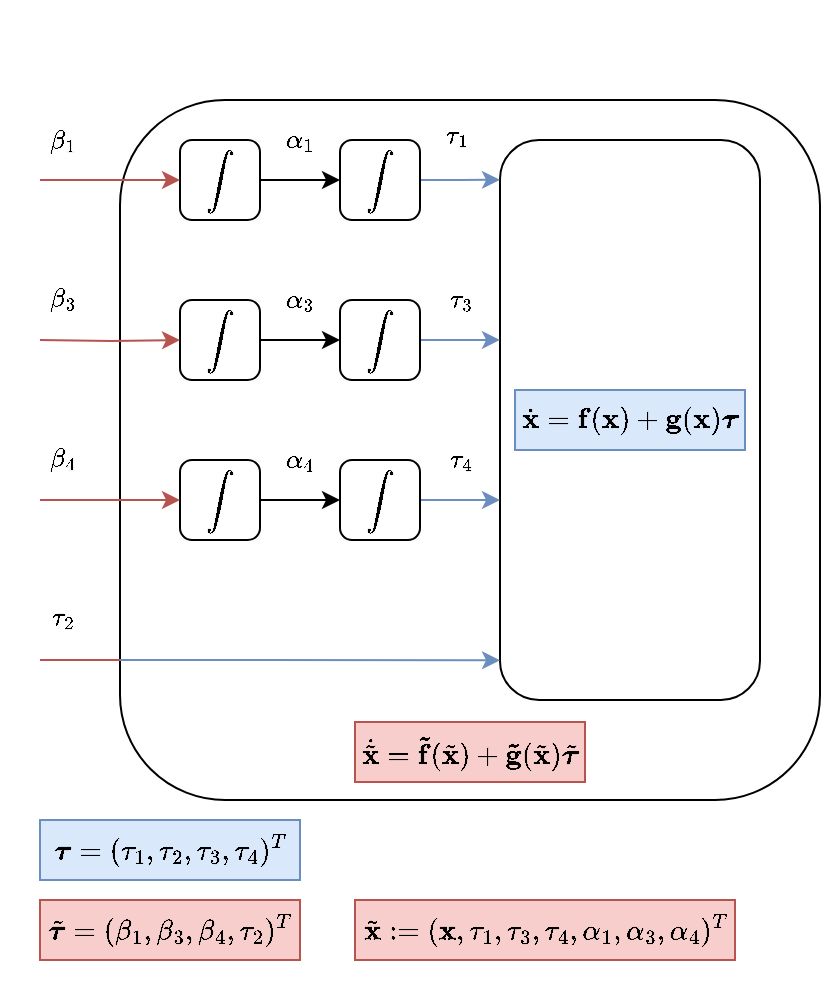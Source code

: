 <mxfile version="20.2.3" type="device"><diagram id="X75dKpjNThGIN0oSvRq_" name="Seite-1"><mxGraphModel dx="1093" dy="563" grid="1" gridSize="10" guides="1" tooltips="1" connect="1" arrows="1" fold="1" page="1" pageScale="1" pageWidth="280" pageHeight="250" math="1" shadow="0"><root><mxCell id="0"/><mxCell id="1" parent="0"/><mxCell id="jMXwviQA8mTx2cAjf-Pa-30" value="" style="rounded=1;whiteSpace=wrap;html=1;" parent="1" vertex="1"><mxGeometry x="-150" y="40" width="350" height="350" as="geometry"/></mxCell><mxCell id="wDqvZq8XtzxeFZ9dPg7q-1" value="" style="rounded=1;whiteSpace=wrap;html=1;" parent="1" vertex="1"><mxGeometry x="40" y="60" width="130" height="280" as="geometry"/></mxCell><mxCell id="jMXwviQA8mTx2cAjf-Pa-8" style="edgeStyle=orthogonalEdgeStyle;rounded=0;orthogonalLoop=1;jettySize=auto;html=1;entryX=0;entryY=0.071;entryDx=0;entryDy=0;entryPerimeter=0;fillColor=#dae8fc;strokeColor=#6c8ebf;" parent="1" source="wDqvZq8XtzxeFZ9dPg7q-4" target="wDqvZq8XtzxeFZ9dPg7q-1" edge="1"><mxGeometry relative="1" as="geometry"><mxPoint x="30.0" y="80" as="targetPoint"/></mxGeometry></mxCell><mxCell id="wDqvZq8XtzxeFZ9dPg7q-4" value="$$\int$$" style="rounded=1;whiteSpace=wrap;html=1;" parent="1" vertex="1"><mxGeometry x="-40" y="60" width="40" height="40" as="geometry"/></mxCell><mxCell id="wDqvZq8XtzxeFZ9dPg7q-10" value="" style="endArrow=classic;html=1;rounded=0;entryX=0;entryY=0.929;entryDx=0;entryDy=0;entryPerimeter=0;fillColor=#dae8fc;strokeColor=#6c8ebf;" parent="1" target="wDqvZq8XtzxeFZ9dPg7q-1" edge="1"><mxGeometry width="50" height="50" relative="1" as="geometry"><mxPoint x="-190" y="320" as="sourcePoint"/><mxPoint x="30" y="320" as="targetPoint"/></mxGeometry></mxCell><mxCell id="jMXwviQA8mTx2cAjf-Pa-9" style="edgeStyle=orthogonalEdgeStyle;rounded=0;orthogonalLoop=1;jettySize=auto;html=1;entryX=0;entryY=0.357;entryDx=0;entryDy=0;entryPerimeter=0;fillColor=#dae8fc;strokeColor=#6c8ebf;" parent="1" source="jMXwviQA8mTx2cAjf-Pa-2" target="wDqvZq8XtzxeFZ9dPg7q-1" edge="1"><mxGeometry relative="1" as="geometry"/></mxCell><mxCell id="jMXwviQA8mTx2cAjf-Pa-2" value="$$\int$$" style="rounded=1;whiteSpace=wrap;html=1;" parent="1" vertex="1"><mxGeometry x="-40" y="140" width="40" height="40" as="geometry"/></mxCell><mxCell id="jMXwviQA8mTx2cAjf-Pa-11" style="edgeStyle=orthogonalEdgeStyle;rounded=0;orthogonalLoop=1;jettySize=auto;html=1;entryX=0;entryY=0.643;entryDx=0;entryDy=0;entryPerimeter=0;fillColor=#dae8fc;strokeColor=#6c8ebf;" parent="1" source="jMXwviQA8mTx2cAjf-Pa-3" target="wDqvZq8XtzxeFZ9dPg7q-1" edge="1"><mxGeometry relative="1" as="geometry"/></mxCell><mxCell id="jMXwviQA8mTx2cAjf-Pa-3" value="$$\int$$" style="rounded=1;whiteSpace=wrap;html=1;" parent="1" vertex="1"><mxGeometry x="-40" y="220" width="40" height="40" as="geometry"/></mxCell><mxCell id="jMXwviQA8mTx2cAjf-Pa-13" style="edgeStyle=orthogonalEdgeStyle;rounded=0;orthogonalLoop=1;jettySize=auto;html=1;entryX=0;entryY=0.5;entryDx=0;entryDy=0;" parent="1" source="jMXwviQA8mTx2cAjf-Pa-5" target="wDqvZq8XtzxeFZ9dPg7q-4" edge="1"><mxGeometry relative="1" as="geometry"/></mxCell><mxCell id="jMXwviQA8mTx2cAjf-Pa-26" value="$$\alpha_1$$" style="edgeLabel;html=1;align=center;verticalAlign=middle;resizable=0;points=[];" parent="jMXwviQA8mTx2cAjf-Pa-13" vertex="1" connectable="0"><mxGeometry x="-0.222" y="1" relative="1" as="geometry"><mxPoint x="4" y="-19" as="offset"/></mxGeometry></mxCell><mxCell id="jMXwviQA8mTx2cAjf-Pa-5" value="$$\int$$" style="rounded=1;whiteSpace=wrap;html=1;" parent="1" vertex="1"><mxGeometry x="-120" y="60" width="40" height="40" as="geometry"/></mxCell><mxCell id="jMXwviQA8mTx2cAjf-Pa-12" style="edgeStyle=orthogonalEdgeStyle;rounded=0;orthogonalLoop=1;jettySize=auto;html=1;entryX=0;entryY=0.5;entryDx=0;entryDy=0;" parent="1" source="jMXwviQA8mTx2cAjf-Pa-6" target="jMXwviQA8mTx2cAjf-Pa-2" edge="1"><mxGeometry relative="1" as="geometry"/></mxCell><mxCell id="jMXwviQA8mTx2cAjf-Pa-27" value="$$\alpha_3$$" style="edgeLabel;html=1;align=center;verticalAlign=middle;resizable=0;points=[];" parent="jMXwviQA8mTx2cAjf-Pa-12" vertex="1" connectable="0"><mxGeometry x="-0.264" y="-1" relative="1" as="geometry"><mxPoint x="5" y="-21" as="offset"/></mxGeometry></mxCell><mxCell id="jMXwviQA8mTx2cAjf-Pa-6" value="$$\int$$" style="rounded=1;whiteSpace=wrap;html=1;" parent="1" vertex="1"><mxGeometry x="-120" y="140" width="40" height="40" as="geometry"/></mxCell><mxCell id="jMXwviQA8mTx2cAjf-Pa-15" style="edgeStyle=orthogonalEdgeStyle;rounded=0;orthogonalLoop=1;jettySize=auto;html=1;entryX=0;entryY=0.5;entryDx=0;entryDy=0;" parent="1" source="jMXwviQA8mTx2cAjf-Pa-7" target="jMXwviQA8mTx2cAjf-Pa-3" edge="1"><mxGeometry relative="1" as="geometry"/></mxCell><mxCell id="jMXwviQA8mTx2cAjf-Pa-29" value="&lt;span style=&quot;&quot;&gt;$$\alpha_4$$&lt;/span&gt;" style="edgeLabel;html=1;align=center;verticalAlign=middle;resizable=0;points=[];" parent="jMXwviQA8mTx2cAjf-Pa-15" vertex="1" connectable="0"><mxGeometry x="-0.21" relative="1" as="geometry"><mxPoint x="4" y="-20" as="offset"/></mxGeometry></mxCell><mxCell id="jMXwviQA8mTx2cAjf-Pa-7" value="$$\int$$" style="rounded=1;whiteSpace=wrap;html=1;" parent="1" vertex="1"><mxGeometry x="-120" y="220" width="40" height="40" as="geometry"/></mxCell><mxCell id="jMXwviQA8mTx2cAjf-Pa-16" style="edgeStyle=orthogonalEdgeStyle;rounded=0;orthogonalLoop=1;jettySize=auto;html=1;entryX=0;entryY=0.5;entryDx=0;entryDy=0;fillColor=#f8cecc;strokeColor=#b85450;" parent="1" target="jMXwviQA8mTx2cAjf-Pa-7" edge="1"><mxGeometry relative="1" as="geometry"><mxPoint x="-190" y="240" as="sourcePoint"/><mxPoint x="-130" y="240" as="targetPoint"/><Array as="points"><mxPoint x="-140" y="240"/></Array></mxGeometry></mxCell><mxCell id="jMXwviQA8mTx2cAjf-Pa-17" style="edgeStyle=orthogonalEdgeStyle;rounded=0;orthogonalLoop=1;jettySize=auto;html=1;entryX=0;entryY=0.5;entryDx=0;entryDy=0;fillColor=#f8cecc;strokeColor=#b85450;" parent="1" target="jMXwviQA8mTx2cAjf-Pa-6" edge="1"><mxGeometry relative="1" as="geometry"><mxPoint x="-190" y="160" as="sourcePoint"/><mxPoint x="-130" y="160" as="targetPoint"/></mxGeometry></mxCell><mxCell id="jMXwviQA8mTx2cAjf-Pa-20" value="" style="endArrow=classic;html=1;rounded=0;entryX=0;entryY=0.5;entryDx=0;entryDy=0;fillColor=#f8cecc;strokeColor=#b85450;" parent="1" target="jMXwviQA8mTx2cAjf-Pa-5" edge="1"><mxGeometry width="50" height="50" relative="1" as="geometry"><mxPoint x="-190" y="80" as="sourcePoint"/><mxPoint x="-130" y="80" as="targetPoint"/></mxGeometry></mxCell><mxCell id="jMXwviQA8mTx2cAjf-Pa-21" value="$$\beta_1$$" style="edgeLabel;html=1;align=center;verticalAlign=middle;resizable=0;points=[];" parent="jMXwviQA8mTx2cAjf-Pa-20" vertex="1" connectable="0"><mxGeometry x="-0.364" y="-1" relative="1" as="geometry"><mxPoint x="-12" y="-21" as="offset"/></mxGeometry></mxCell><mxCell id="jMXwviQA8mTx2cAjf-Pa-22" value="$$\beta_3$$" style="edgeLabel;html=1;align=center;verticalAlign=middle;resizable=0;points=[];" parent="1" vertex="1" connectable="0"><mxGeometry x="-180.004" y="140.004" as="geometry"><mxPoint x="1" y="-1" as="offset"/></mxGeometry></mxCell><mxCell id="jMXwviQA8mTx2cAjf-Pa-23" value="$$\beta_4$$" style="edgeLabel;html=1;align=center;verticalAlign=middle;resizable=0;points=[];" parent="1" vertex="1" connectable="0"><mxGeometry x="-180.004" y="220.004" as="geometry"><mxPoint x="1" y="-1" as="offset"/></mxGeometry></mxCell><mxCell id="jMXwviQA8mTx2cAjf-Pa-24" value="$$\tau_2$$" style="edgeLabel;html=1;align=center;verticalAlign=middle;resizable=0;points=[];" parent="1" vertex="1" connectable="0"><mxGeometry x="-180.004" y="300.004" as="geometry"><mxPoint x="1" y="-1" as="offset"/></mxGeometry></mxCell><mxCell id="jMXwviQA8mTx2cAjf-Pa-34" value="$$\tau_1$$" style="edgeLabel;html=1;align=center;verticalAlign=middle;resizable=0;points=[];" parent="1" vertex="1" connectable="0"><mxGeometry x="-60.001" y="-10" as="geometry"><mxPoint x="78" y="68" as="offset"/></mxGeometry></mxCell><mxCell id="jMXwviQA8mTx2cAjf-Pa-35" value="$$\tau_3$$" style="edgeLabel;html=1;align=center;verticalAlign=middle;resizable=0;points=[];" parent="1" vertex="1" connectable="0"><mxGeometry x="19.999" y="140" as="geometry"/></mxCell><mxCell id="jMXwviQA8mTx2cAjf-Pa-36" value="$$\tau_4$$" style="edgeLabel;html=1;align=center;verticalAlign=middle;resizable=0;points=[];" parent="1" vertex="1" connectable="0"><mxGeometry x="19.999" y="220" as="geometry"/></mxCell><mxCell id="jMXwviQA8mTx2cAjf-Pa-37" value="$$\dot{\tilde{\mathbf{x}}} = \mathbf{\tilde{f}}(\tilde{\mathbf{x}}) + \mathbf{\tilde{g}}(\tilde{\mathbf{x}}) \tilde{\boldsymbol{\tau}}$$" style="text;html=1;strokeColor=#b85450;fillColor=#f8cecc;align=center;verticalAlign=middle;whiteSpace=wrap;rounded=0;" parent="1" vertex="1"><mxGeometry x="-32.5" y="351" width="115" height="30" as="geometry"/></mxCell><mxCell id="jMXwviQA8mTx2cAjf-Pa-38" value="" style="endArrow=none;html=1;rounded=0;fontColor=#0000FF;fillColor=#f8cecc;strokeColor=#b85450;" parent="1" edge="1"><mxGeometry width="50" height="50" relative="1" as="geometry"><mxPoint x="-190" y="320" as="sourcePoint"/><mxPoint x="-150" y="320" as="targetPoint"/></mxGeometry></mxCell><mxCell id="V9VEU5UKcDnEechPAroD-1" value="$$\dot{\mathbf{x}} = \mathbf{f}(\mathbf{x}) + \mathbf{g}(\mathbf{x}) \boldsymbol{\tau}$$" style="text;html=1;strokeColor=#6c8ebf;fillColor=#dae8fc;align=center;verticalAlign=middle;whiteSpace=wrap;rounded=0;" vertex="1" parent="1"><mxGeometry x="47.5" y="185" width="115" height="30" as="geometry"/></mxCell><mxCell id="V9VEU5UKcDnEechPAroD-4" value="$$\boldsymbol{\tau} = (\tau_1,\tau_2, \tau_3, \tau_4&lt;br&gt;)^T&lt;br&gt;$$" style="text;html=1;strokeColor=#6c8ebf;fillColor=#dae8fc;align=center;verticalAlign=middle;whiteSpace=wrap;rounded=0;" vertex="1" parent="1"><mxGeometry x="-190" y="400" width="130" height="30" as="geometry"/></mxCell><mxCell id="V9VEU5UKcDnEechPAroD-5" value="$$\tilde{\boldsymbol{\tau}} = (\beta_1,\beta_3, \beta_4, \tau_2&lt;br&gt;)^T&lt;br&gt;$$" style="text;html=1;strokeColor=#b85450;fillColor=#f8cecc;align=center;verticalAlign=middle;whiteSpace=wrap;rounded=0;" vertex="1" parent="1"><mxGeometry x="-190" y="440" width="130" height="30" as="geometry"/></mxCell><mxCell id="V9VEU5UKcDnEechPAroD-6" value="$$\tilde{\mathbf{x}} := (\mathbf{x}, \tau_1, \tau_3, \tau_4, \alpha_1, \alpha_3, \alpha_4)^T$$" style="text;html=1;strokeColor=#b85450;fillColor=#f8cecc;align=center;verticalAlign=middle;whiteSpace=wrap;rounded=0;" vertex="1" parent="1"><mxGeometry x="-32.5" y="440" width="190" height="30" as="geometry"/></mxCell></root></mxGraphModel></diagram></mxfile>